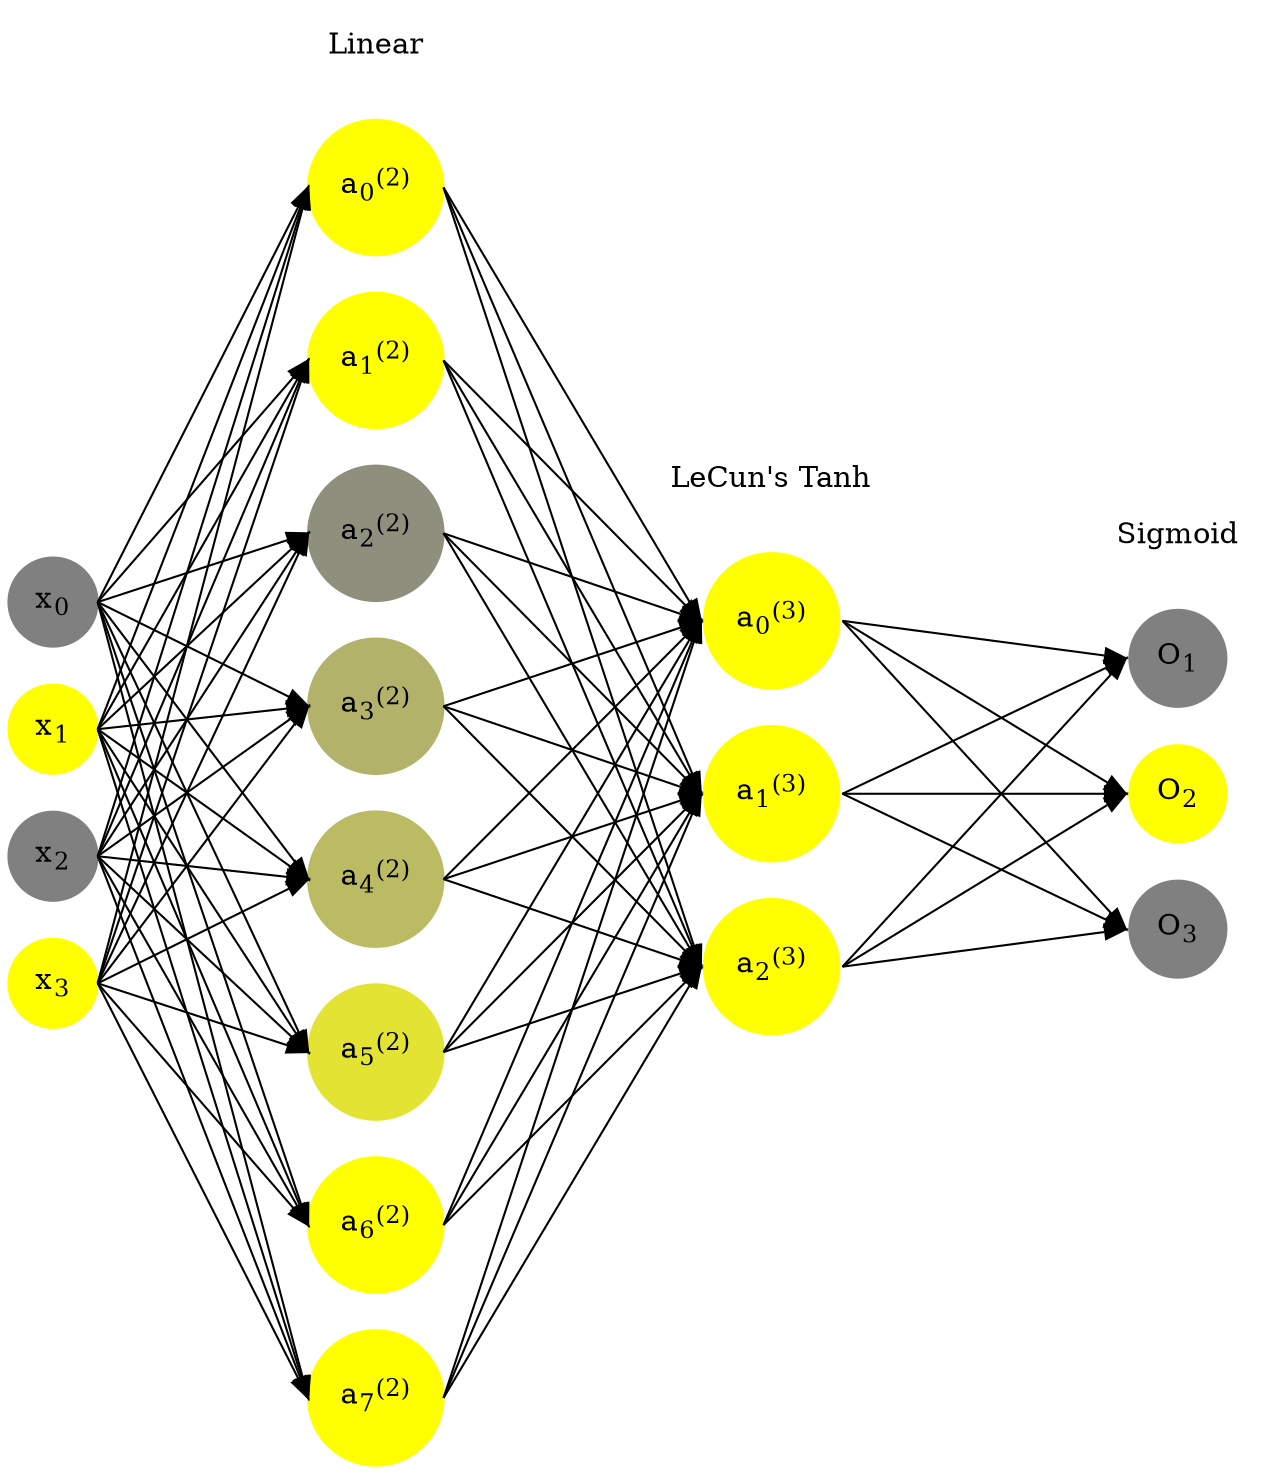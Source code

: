 digraph G {
	rankdir = LR;
	splines=false;
	edge[style=invis];
	ranksep= 1.4;
	{
	node [shape=circle, color="0.1667, 0.0, 0.5", style=filled, fillcolor="0.1667, 0.0, 0.5"];
	x0 [label=<x<sub>0</sub>>];
	}
	{
	node [shape=circle, color="0.1667, 1.0, 1.0", style=filled, fillcolor="0.1667, 1.0, 1.0"];
	x1 [label=<x<sub>1</sub>>];
	}
	{
	node [shape=circle, color="0.1667, 0.0, 0.5", style=filled, fillcolor="0.1667, 0.0, 0.5"];
	x2 [label=<x<sub>2</sub>>];
	}
	{
	node [shape=circle, color="0.1667, 1.0, 1.0", style=filled, fillcolor="0.1667, 1.0, 1.0"];
	x3 [label=<x<sub>3</sub>>];
	}
	{
	node [shape=circle, color="0.1667, 2.293594, 1.646797", style=filled, fillcolor="0.1667, 2.293594, 1.646797"];
	a02 [label=<a<sub>0</sub><sup>(2)</sup>>];
	}
	{
	node [shape=circle, color="0.1667, 1.504131, 1.252066", style=filled, fillcolor="0.1667, 1.504131, 1.252066"];
	a12 [label=<a<sub>1</sub><sup>(2)</sup>>];
	}
	{
	node [shape=circle, color="0.1667, 0.117608, 0.558804", style=filled, fillcolor="0.1667, 0.117608, 0.558804"];
	a22 [label=<a<sub>2</sub><sup>(2)</sup>>];
	}
	{
	node [shape=circle, color="0.1667, 0.397590, 0.698795", style=filled, fillcolor="0.1667, 0.397590, 0.698795"];
	a32 [label=<a<sub>3</sub><sup>(2)</sup>>];
	}
	{
	node [shape=circle, color="0.1667, 0.466761, 0.733381", style=filled, fillcolor="0.1667, 0.466761, 0.733381"];
	a42 [label=<a<sub>4</sub><sup>(2)</sup>>];
	}
	{
	node [shape=circle, color="0.1667, 0.774702, 0.887351", style=filled, fillcolor="0.1667, 0.774702, 0.887351"];
	a52 [label=<a<sub>5</sub><sup>(2)</sup>>];
	}
	{
	node [shape=circle, color="0.1667, 1.507752, 1.253876", style=filled, fillcolor="0.1667, 1.507752, 1.253876"];
	a62 [label=<a<sub>6</sub><sup>(2)</sup>>];
	}
	{
	node [shape=circle, color="0.1667, 1.920890, 1.460445", style=filled, fillcolor="0.1667, 1.920890, 1.460445"];
	a72 [label=<a<sub>7</sub><sup>(2)</sup>>];
	}
	{
	node [shape=circle, color="0.1667, 1.662404, 1.331202", style=filled, fillcolor="0.1667, 1.662404, 1.331202"];
	a03 [label=<a<sub>0</sub><sup>(3)</sup>>];
	}
	{
	node [shape=circle, color="0.1667, 1.589407, 1.294704", style=filled, fillcolor="0.1667, 1.589407, 1.294704"];
	a13 [label=<a<sub>1</sub><sup>(3)</sup>>];
	}
	{
	node [shape=circle, color="0.1667, 1.564672, 1.282336", style=filled, fillcolor="0.1667, 1.564672, 1.282336"];
	a23 [label=<a<sub>2</sub><sup>(3)</sup>>];
	}
	{
	node [shape=circle, color="0.1667, 0.0, 0.5", style=filled, fillcolor="0.1667, 0.0, 0.5"];
	O1 [label=<O<sub>1</sub>>];
	}
	{
	node [shape=circle, color="0.1667, 1.0, 1.0", style=filled, fillcolor="0.1667, 1.0, 1.0"];
	O2 [label=<O<sub>2</sub>>];
	}
	{
	node [shape=circle, color="0.1667, 0.0, 0.5", style=filled, fillcolor="0.1667, 0.0, 0.5"];
	O3 [label=<O<sub>3</sub>>];
	}
	{
	rank=same;
	x0->x1->x2->x3;
	}
	{
	rank=same;
	a02->a12->a22->a32->a42->a52->a62->a72;
	}
	{
	rank=same;
	a03->a13->a23;
	}
	{
	rank=same;
	O1->O2->O3;
	}
	l1 [shape=plaintext,label="Linear"];
	l1->a02;
	{rank=same; l1;a02};
	l2 [shape=plaintext,label="LeCun's Tanh"];
	l2->a03;
	{rank=same; l2;a03};
	l3 [shape=plaintext,label="Sigmoid"];
	l3->O1;
	{rank=same; l3;O1};
edge[style=solid, tailport=e, headport=w];
	{x0;x1;x2;x3} -> {a02;a12;a22;a32;a42;a52;a62;a72};
	{a02;a12;a22;a32;a42;a52;a62;a72} -> {a03;a13;a23};
	{a03;a13;a23} -> {O1,O2,O3};
}